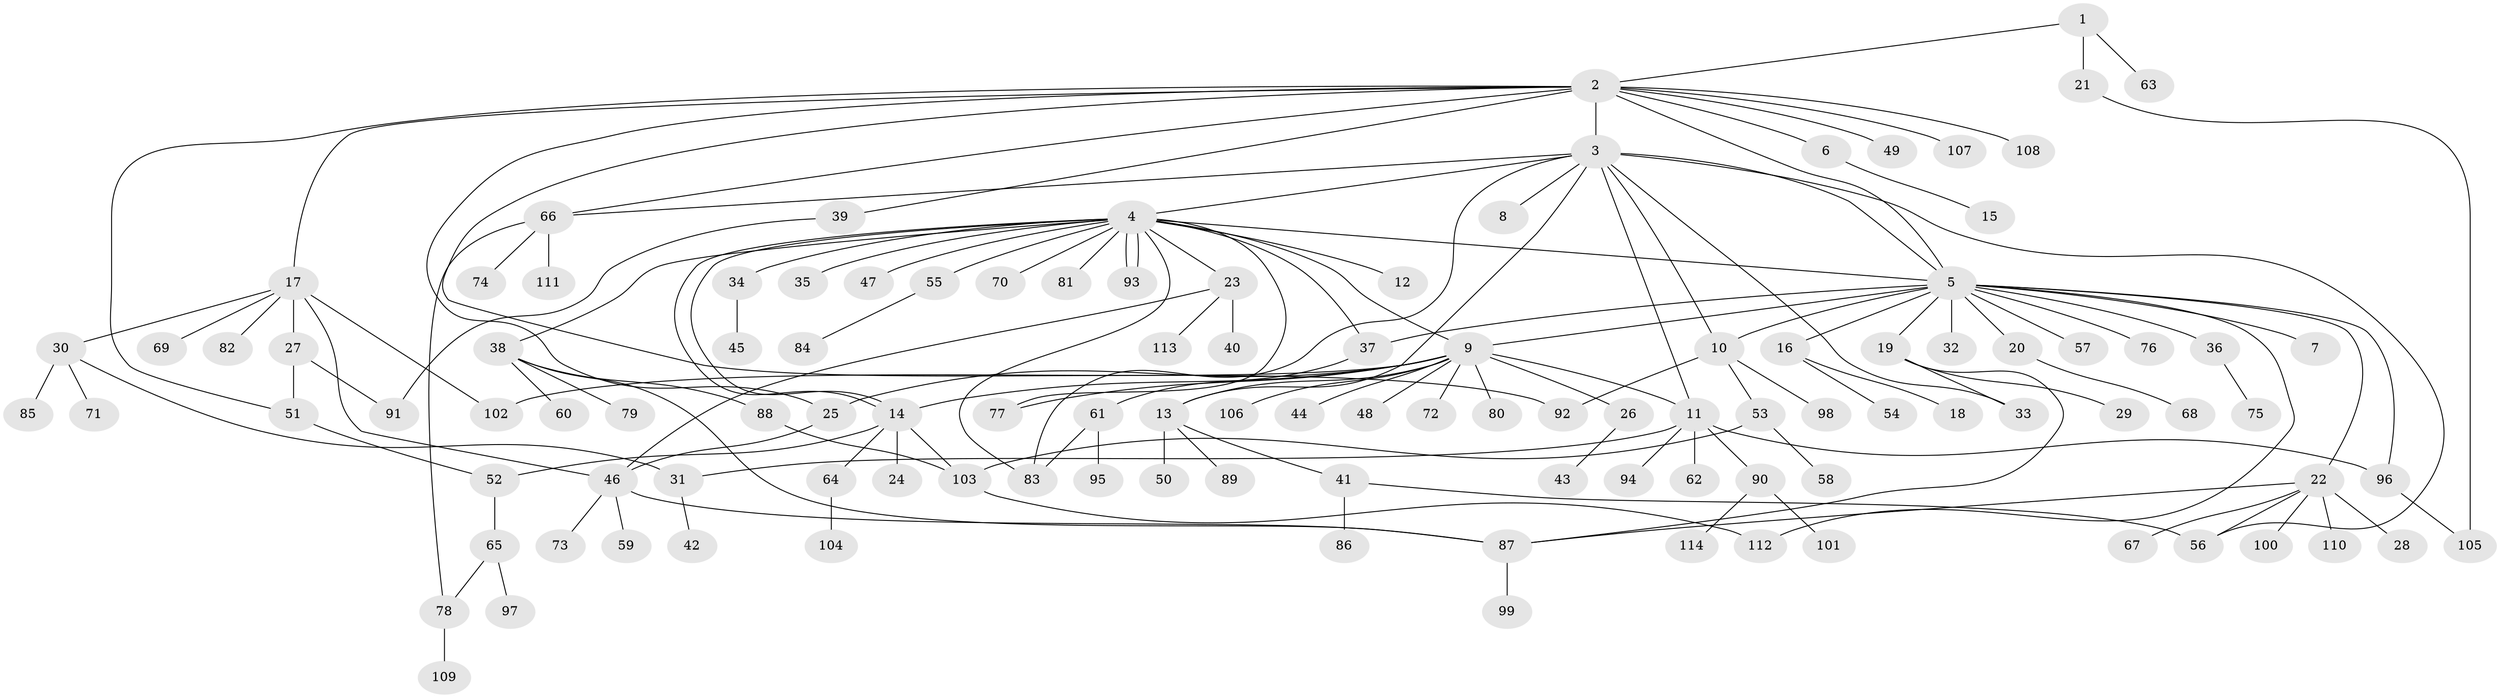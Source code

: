 // coarse degree distribution, {3: 0.16455696202531644, 18: 0.012658227848101266, 14: 0.012658227848101266, 16: 0.012658227848101266, 1: 0.5822784810126582, 15: 0.012658227848101266, 7: 0.0379746835443038, 4: 0.06329113924050633, 2: 0.0759493670886076, 5: 0.012658227848101266, 6: 0.012658227848101266}
// Generated by graph-tools (version 1.1) at 2025/18/03/04/25 18:18:27]
// undirected, 114 vertices, 148 edges
graph export_dot {
graph [start="1"]
  node [color=gray90,style=filled];
  1;
  2;
  3;
  4;
  5;
  6;
  7;
  8;
  9;
  10;
  11;
  12;
  13;
  14;
  15;
  16;
  17;
  18;
  19;
  20;
  21;
  22;
  23;
  24;
  25;
  26;
  27;
  28;
  29;
  30;
  31;
  32;
  33;
  34;
  35;
  36;
  37;
  38;
  39;
  40;
  41;
  42;
  43;
  44;
  45;
  46;
  47;
  48;
  49;
  50;
  51;
  52;
  53;
  54;
  55;
  56;
  57;
  58;
  59;
  60;
  61;
  62;
  63;
  64;
  65;
  66;
  67;
  68;
  69;
  70;
  71;
  72;
  73;
  74;
  75;
  76;
  77;
  78;
  79;
  80;
  81;
  82;
  83;
  84;
  85;
  86;
  87;
  88;
  89;
  90;
  91;
  92;
  93;
  94;
  95;
  96;
  97;
  98;
  99;
  100;
  101;
  102;
  103;
  104;
  105;
  106;
  107;
  108;
  109;
  110;
  111;
  112;
  113;
  114;
  1 -- 2;
  1 -- 21;
  1 -- 63;
  2 -- 3;
  2 -- 5;
  2 -- 6;
  2 -- 17;
  2 -- 25;
  2 -- 39;
  2 -- 49;
  2 -- 51;
  2 -- 66;
  2 -- 92;
  2 -- 107;
  2 -- 108;
  3 -- 4;
  3 -- 5;
  3 -- 8;
  3 -- 10;
  3 -- 11;
  3 -- 13;
  3 -- 33;
  3 -- 56;
  3 -- 66;
  3 -- 83;
  4 -- 5;
  4 -- 9;
  4 -- 12;
  4 -- 14;
  4 -- 14;
  4 -- 23;
  4 -- 34;
  4 -- 35;
  4 -- 37;
  4 -- 38;
  4 -- 47;
  4 -- 55;
  4 -- 70;
  4 -- 77;
  4 -- 81;
  4 -- 83;
  4 -- 93;
  4 -- 93;
  5 -- 7;
  5 -- 9;
  5 -- 10;
  5 -- 16;
  5 -- 19;
  5 -- 20;
  5 -- 22;
  5 -- 32;
  5 -- 36;
  5 -- 37;
  5 -- 57;
  5 -- 76;
  5 -- 96;
  5 -- 112;
  6 -- 15;
  9 -- 11;
  9 -- 13;
  9 -- 14;
  9 -- 25;
  9 -- 26;
  9 -- 44;
  9 -- 48;
  9 -- 72;
  9 -- 77;
  9 -- 80;
  9 -- 102;
  9 -- 106;
  10 -- 53;
  10 -- 92;
  10 -- 98;
  11 -- 31;
  11 -- 62;
  11 -- 90;
  11 -- 94;
  11 -- 96;
  13 -- 41;
  13 -- 50;
  13 -- 89;
  14 -- 24;
  14 -- 52;
  14 -- 64;
  14 -- 103;
  16 -- 18;
  16 -- 54;
  17 -- 27;
  17 -- 30;
  17 -- 46;
  17 -- 69;
  17 -- 82;
  17 -- 102;
  19 -- 29;
  19 -- 33;
  19 -- 87;
  20 -- 68;
  21 -- 105;
  22 -- 28;
  22 -- 56;
  22 -- 67;
  22 -- 87;
  22 -- 100;
  22 -- 110;
  23 -- 40;
  23 -- 46;
  23 -- 113;
  25 -- 46;
  26 -- 43;
  27 -- 51;
  27 -- 91;
  30 -- 31;
  30 -- 71;
  30 -- 85;
  31 -- 42;
  34 -- 45;
  36 -- 75;
  37 -- 61;
  38 -- 60;
  38 -- 79;
  38 -- 87;
  38 -- 88;
  39 -- 91;
  41 -- 56;
  41 -- 86;
  46 -- 59;
  46 -- 73;
  46 -- 87;
  51 -- 52;
  52 -- 65;
  53 -- 58;
  53 -- 103;
  55 -- 84;
  61 -- 83;
  61 -- 95;
  64 -- 104;
  65 -- 78;
  65 -- 97;
  66 -- 74;
  66 -- 78;
  66 -- 111;
  78 -- 109;
  87 -- 99;
  88 -- 103;
  90 -- 101;
  90 -- 114;
  96 -- 105;
  103 -- 112;
}
